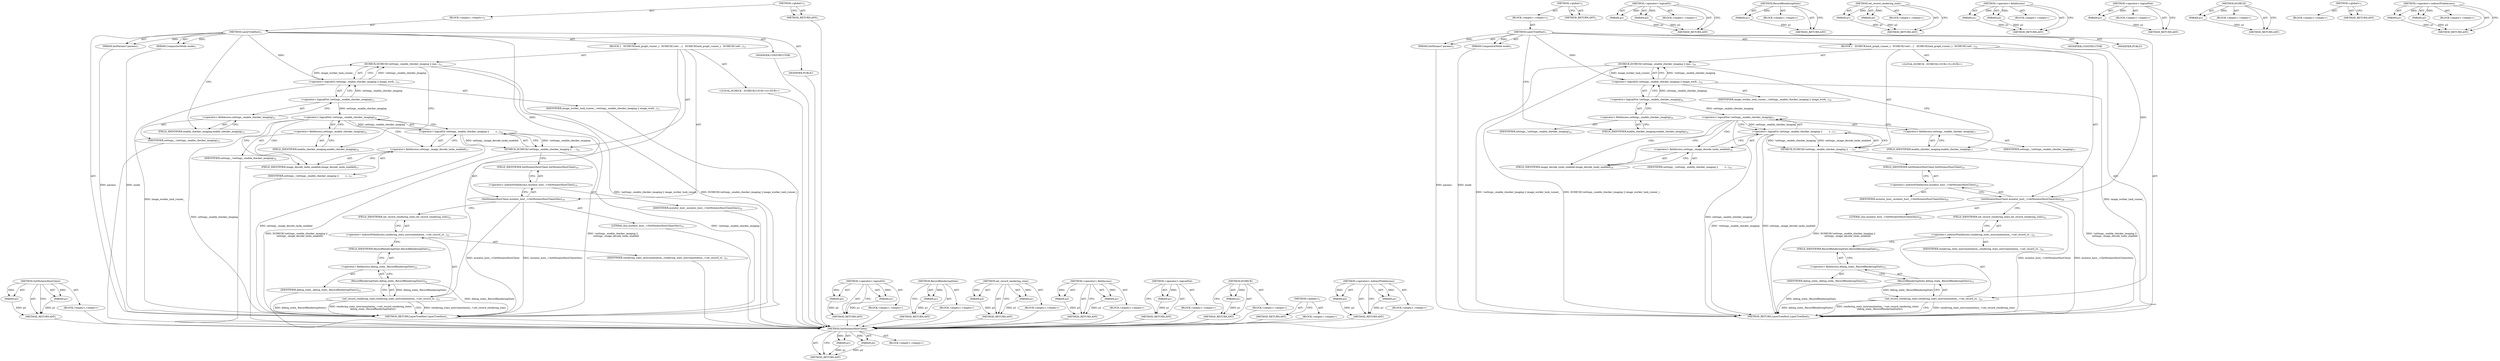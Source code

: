 digraph "&lt;operator&gt;.indirectFieldAccess" {
vulnerable_85 [label=<(METHOD,SetMutatorHostClient)>];
vulnerable_86 [label=<(PARAM,p1)>];
vulnerable_87 [label=<(PARAM,p2)>];
vulnerable_88 [label=<(BLOCK,&lt;empty&gt;,&lt;empty&gt;)>];
vulnerable_89 [label=<(METHOD_RETURN,ANY)>];
vulnerable_6 [label=<(METHOD,&lt;global&gt;)<SUB>1</SUB>>];
vulnerable_7 [label=<(BLOCK,&lt;empty&gt;,&lt;empty&gt;)<SUB>1</SUB>>];
vulnerable_8 [label=<(METHOD,LayerTreeHost)<SUB>1</SUB>>];
vulnerable_9 [label=<(PARAM,InitParams* params)<SUB>1</SUB>>];
vulnerable_10 [label=<(PARAM,CompositorMode mode)<SUB>1</SUB>>];
vulnerable_11 [label=<(BLOCK,{
   DCHECK(task_graph_runner_);
  DCHECK(!sett...,{
   DCHECK(task_graph_runner_);
  DCHECK(!sett...)<SUB>13</SUB>>];
vulnerable_12 [label="<(LOCAL,DCHECK : DCHECK)<SUB>14</SUB>>"];
vulnerable_13 [label=<(DCHECK,DCHECK(!settings_.enable_checker_imaging || ima...)<SUB>15</SUB>>];
vulnerable_14 [label=<(&lt;operator&gt;.logicalOr,!settings_.enable_checker_imaging || image_work...)<SUB>15</SUB>>];
vulnerable_15 [label=<(&lt;operator&gt;.logicalNot,!settings_.enable_checker_imaging)<SUB>15</SUB>>];
vulnerable_16 [label=<(&lt;operator&gt;.fieldAccess,settings_.enable_checker_imaging)<SUB>15</SUB>>];
vulnerable_17 [label=<(IDENTIFIER,settings_,!settings_.enable_checker_imaging)<SUB>15</SUB>>];
vulnerable_18 [label=<(FIELD_IDENTIFIER,enable_checker_imaging,enable_checker_imaging)<SUB>15</SUB>>];
vulnerable_19 [label=<(IDENTIFIER,image_worker_task_runner_,!settings_.enable_checker_imaging || image_work...)<SUB>15</SUB>>];
vulnerable_20 [label=<(DCHECK,DCHECK(!settings_.enable_checker_imaging ||
   ...)<SUB>16</SUB>>];
vulnerable_21 [label=<(&lt;operator&gt;.logicalOr,!settings_.enable_checker_imaging ||
         s...)<SUB>16</SUB>>];
vulnerable_22 [label=<(&lt;operator&gt;.logicalNot,!settings_.enable_checker_imaging)<SUB>16</SUB>>];
vulnerable_23 [label=<(&lt;operator&gt;.fieldAccess,settings_.enable_checker_imaging)<SUB>16</SUB>>];
vulnerable_24 [label=<(IDENTIFIER,settings_,!settings_.enable_checker_imaging)<SUB>16</SUB>>];
vulnerable_25 [label=<(FIELD_IDENTIFIER,enable_checker_imaging,enable_checker_imaging)<SUB>16</SUB>>];
vulnerable_26 [label=<(&lt;operator&gt;.fieldAccess,settings_.image_decode_tasks_enabled)<SUB>17</SUB>>];
vulnerable_27 [label=<(IDENTIFIER,settings_,!settings_.enable_checker_imaging ||
         s...)<SUB>17</SUB>>];
vulnerable_28 [label=<(FIELD_IDENTIFIER,image_decode_tasks_enabled,image_decode_tasks_enabled)<SUB>17</SUB>>];
vulnerable_29 [label=<(SetMutatorHostClient,mutator_host_-&gt;SetMutatorHostClient(this))<SUB>19</SUB>>];
vulnerable_30 [label=<(&lt;operator&gt;.indirectFieldAccess,mutator_host_-&gt;SetMutatorHostClient)<SUB>19</SUB>>];
vulnerable_31 [label=<(IDENTIFIER,mutator_host_,mutator_host_-&gt;SetMutatorHostClient(this))<SUB>19</SUB>>];
vulnerable_32 [label=<(FIELD_IDENTIFIER,SetMutatorHostClient,SetMutatorHostClient)<SUB>19</SUB>>];
vulnerable_33 [label=<(LITERAL,this,mutator_host_-&gt;SetMutatorHostClient(this))<SUB>19</SUB>>];
vulnerable_34 [label=<(set_record_rendering_stats,rendering_stats_instrumentation_-&gt;set_record_re...)<SUB>21</SUB>>];
vulnerable_35 [label=<(&lt;operator&gt;.indirectFieldAccess,rendering_stats_instrumentation_-&gt;set_record_re...)<SUB>21</SUB>>];
vulnerable_36 [label=<(IDENTIFIER,rendering_stats_instrumentation_,rendering_stats_instrumentation_-&gt;set_record_re...)<SUB>21</SUB>>];
vulnerable_37 [label=<(FIELD_IDENTIFIER,set_record_rendering_stats,set_record_rendering_stats)<SUB>21</SUB>>];
vulnerable_38 [label=<(RecordRenderingStats,debug_state_.RecordRenderingStats())<SUB>22</SUB>>];
vulnerable_39 [label=<(&lt;operator&gt;.fieldAccess,debug_state_.RecordRenderingStats)<SUB>22</SUB>>];
vulnerable_40 [label=<(IDENTIFIER,debug_state_,debug_state_.RecordRenderingStats())<SUB>22</SUB>>];
vulnerable_41 [label=<(FIELD_IDENTIFIER,RecordRenderingStats,RecordRenderingStats)<SUB>22</SUB>>];
vulnerable_42 [label=<(MODIFIER,CONSTRUCTOR)>];
vulnerable_43 [label=<(MODIFIER,PUBLIC)>];
vulnerable_44 [label=<(METHOD_RETURN,LayerTreeHost.LayerTreeHost)<SUB>1</SUB>>];
vulnerable_46 [label=<(METHOD_RETURN,ANY)<SUB>1</SUB>>];
vulnerable_71 [label=<(METHOD,&lt;operator&gt;.logicalOr)>];
vulnerable_72 [label=<(PARAM,p1)>];
vulnerable_73 [label=<(PARAM,p2)>];
vulnerable_74 [label=<(BLOCK,&lt;empty&gt;,&lt;empty&gt;)>];
vulnerable_75 [label=<(METHOD_RETURN,ANY)>];
vulnerable_100 [label=<(METHOD,RecordRenderingStats)>];
vulnerable_101 [label=<(PARAM,p1)>];
vulnerable_102 [label=<(BLOCK,&lt;empty&gt;,&lt;empty&gt;)>];
vulnerable_103 [label=<(METHOD_RETURN,ANY)>];
vulnerable_95 [label=<(METHOD,set_record_rendering_stats)>];
vulnerable_96 [label=<(PARAM,p1)>];
vulnerable_97 [label=<(PARAM,p2)>];
vulnerable_98 [label=<(BLOCK,&lt;empty&gt;,&lt;empty&gt;)>];
vulnerable_99 [label=<(METHOD_RETURN,ANY)>];
vulnerable_80 [label=<(METHOD,&lt;operator&gt;.fieldAccess)>];
vulnerable_81 [label=<(PARAM,p1)>];
vulnerable_82 [label=<(PARAM,p2)>];
vulnerable_83 [label=<(BLOCK,&lt;empty&gt;,&lt;empty&gt;)>];
vulnerable_84 [label=<(METHOD_RETURN,ANY)>];
vulnerable_76 [label=<(METHOD,&lt;operator&gt;.logicalNot)>];
vulnerable_77 [label=<(PARAM,p1)>];
vulnerable_78 [label=<(BLOCK,&lt;empty&gt;,&lt;empty&gt;)>];
vulnerable_79 [label=<(METHOD_RETURN,ANY)>];
vulnerable_67 [label=<(METHOD,DCHECK)>];
vulnerable_68 [label=<(PARAM,p1)>];
vulnerable_69 [label=<(BLOCK,&lt;empty&gt;,&lt;empty&gt;)>];
vulnerable_70 [label=<(METHOD_RETURN,ANY)>];
vulnerable_61 [label=<(METHOD,&lt;global&gt;)<SUB>1</SUB>>];
vulnerable_62 [label=<(BLOCK,&lt;empty&gt;,&lt;empty&gt;)>];
vulnerable_63 [label=<(METHOD_RETURN,ANY)>];
vulnerable_90 [label=<(METHOD,&lt;operator&gt;.indirectFieldAccess)>];
vulnerable_91 [label=<(PARAM,p1)>];
vulnerable_92 [label=<(PARAM,p2)>];
vulnerable_93 [label=<(BLOCK,&lt;empty&gt;,&lt;empty&gt;)>];
vulnerable_94 [label=<(METHOD_RETURN,ANY)>];
fixed_85 [label=<(METHOD,SetMutatorHostClient)>];
fixed_86 [label=<(PARAM,p1)>];
fixed_87 [label=<(PARAM,p2)>];
fixed_88 [label=<(BLOCK,&lt;empty&gt;,&lt;empty&gt;)>];
fixed_89 [label=<(METHOD_RETURN,ANY)>];
fixed_6 [label=<(METHOD,&lt;global&gt;)<SUB>1</SUB>>];
fixed_7 [label=<(BLOCK,&lt;empty&gt;,&lt;empty&gt;)<SUB>1</SUB>>];
fixed_8 [label=<(METHOD,LayerTreeHost)<SUB>1</SUB>>];
fixed_9 [label=<(PARAM,InitParams* params)<SUB>1</SUB>>];
fixed_10 [label=<(PARAM,CompositorMode mode)<SUB>1</SUB>>];
fixed_11 [label=<(BLOCK,{
   DCHECK(task_graph_runner_);
  DCHECK(!sett...,{
   DCHECK(task_graph_runner_);
  DCHECK(!sett...)<SUB>14</SUB>>];
fixed_12 [label="<(LOCAL,DCHECK : DCHECK)<SUB>15</SUB>>"];
fixed_13 [label=<(DCHECK,DCHECK(!settings_.enable_checker_imaging || ima...)<SUB>16</SUB>>];
fixed_14 [label=<(&lt;operator&gt;.logicalOr,!settings_.enable_checker_imaging || image_work...)<SUB>16</SUB>>];
fixed_15 [label=<(&lt;operator&gt;.logicalNot,!settings_.enable_checker_imaging)<SUB>16</SUB>>];
fixed_16 [label=<(&lt;operator&gt;.fieldAccess,settings_.enable_checker_imaging)<SUB>16</SUB>>];
fixed_17 [label=<(IDENTIFIER,settings_,!settings_.enable_checker_imaging)<SUB>16</SUB>>];
fixed_18 [label=<(FIELD_IDENTIFIER,enable_checker_imaging,enable_checker_imaging)<SUB>16</SUB>>];
fixed_19 [label=<(IDENTIFIER,image_worker_task_runner_,!settings_.enable_checker_imaging || image_work...)<SUB>16</SUB>>];
fixed_20 [label=<(DCHECK,DCHECK(!settings_.enable_checker_imaging ||
   ...)<SUB>17</SUB>>];
fixed_21 [label=<(&lt;operator&gt;.logicalOr,!settings_.enable_checker_imaging ||
         s...)<SUB>17</SUB>>];
fixed_22 [label=<(&lt;operator&gt;.logicalNot,!settings_.enable_checker_imaging)<SUB>17</SUB>>];
fixed_23 [label=<(&lt;operator&gt;.fieldAccess,settings_.enable_checker_imaging)<SUB>17</SUB>>];
fixed_24 [label=<(IDENTIFIER,settings_,!settings_.enable_checker_imaging)<SUB>17</SUB>>];
fixed_25 [label=<(FIELD_IDENTIFIER,enable_checker_imaging,enable_checker_imaging)<SUB>17</SUB>>];
fixed_26 [label=<(&lt;operator&gt;.fieldAccess,settings_.image_decode_tasks_enabled)<SUB>18</SUB>>];
fixed_27 [label=<(IDENTIFIER,settings_,!settings_.enable_checker_imaging ||
         s...)<SUB>18</SUB>>];
fixed_28 [label=<(FIELD_IDENTIFIER,image_decode_tasks_enabled,image_decode_tasks_enabled)<SUB>18</SUB>>];
fixed_29 [label=<(SetMutatorHostClient,mutator_host_-&gt;SetMutatorHostClient(this))<SUB>20</SUB>>];
fixed_30 [label=<(&lt;operator&gt;.indirectFieldAccess,mutator_host_-&gt;SetMutatorHostClient)<SUB>20</SUB>>];
fixed_31 [label=<(IDENTIFIER,mutator_host_,mutator_host_-&gt;SetMutatorHostClient(this))<SUB>20</SUB>>];
fixed_32 [label=<(FIELD_IDENTIFIER,SetMutatorHostClient,SetMutatorHostClient)<SUB>20</SUB>>];
fixed_33 [label=<(LITERAL,this,mutator_host_-&gt;SetMutatorHostClient(this))<SUB>20</SUB>>];
fixed_34 [label=<(set_record_rendering_stats,rendering_stats_instrumentation_-&gt;set_record_re...)<SUB>22</SUB>>];
fixed_35 [label=<(&lt;operator&gt;.indirectFieldAccess,rendering_stats_instrumentation_-&gt;set_record_re...)<SUB>22</SUB>>];
fixed_36 [label=<(IDENTIFIER,rendering_stats_instrumentation_,rendering_stats_instrumentation_-&gt;set_record_re...)<SUB>22</SUB>>];
fixed_37 [label=<(FIELD_IDENTIFIER,set_record_rendering_stats,set_record_rendering_stats)<SUB>22</SUB>>];
fixed_38 [label=<(RecordRenderingStats,debug_state_.RecordRenderingStats())<SUB>23</SUB>>];
fixed_39 [label=<(&lt;operator&gt;.fieldAccess,debug_state_.RecordRenderingStats)<SUB>23</SUB>>];
fixed_40 [label=<(IDENTIFIER,debug_state_,debug_state_.RecordRenderingStats())<SUB>23</SUB>>];
fixed_41 [label=<(FIELD_IDENTIFIER,RecordRenderingStats,RecordRenderingStats)<SUB>23</SUB>>];
fixed_42 [label=<(MODIFIER,CONSTRUCTOR)>];
fixed_43 [label=<(MODIFIER,PUBLIC)>];
fixed_44 [label=<(METHOD_RETURN,LayerTreeHost.LayerTreeHost)<SUB>1</SUB>>];
fixed_46 [label=<(METHOD_RETURN,ANY)<SUB>1</SUB>>];
fixed_71 [label=<(METHOD,&lt;operator&gt;.logicalOr)>];
fixed_72 [label=<(PARAM,p1)>];
fixed_73 [label=<(PARAM,p2)>];
fixed_74 [label=<(BLOCK,&lt;empty&gt;,&lt;empty&gt;)>];
fixed_75 [label=<(METHOD_RETURN,ANY)>];
fixed_100 [label=<(METHOD,RecordRenderingStats)>];
fixed_101 [label=<(PARAM,p1)>];
fixed_102 [label=<(BLOCK,&lt;empty&gt;,&lt;empty&gt;)>];
fixed_103 [label=<(METHOD_RETURN,ANY)>];
fixed_95 [label=<(METHOD,set_record_rendering_stats)>];
fixed_96 [label=<(PARAM,p1)>];
fixed_97 [label=<(PARAM,p2)>];
fixed_98 [label=<(BLOCK,&lt;empty&gt;,&lt;empty&gt;)>];
fixed_99 [label=<(METHOD_RETURN,ANY)>];
fixed_80 [label=<(METHOD,&lt;operator&gt;.fieldAccess)>];
fixed_81 [label=<(PARAM,p1)>];
fixed_82 [label=<(PARAM,p2)>];
fixed_83 [label=<(BLOCK,&lt;empty&gt;,&lt;empty&gt;)>];
fixed_84 [label=<(METHOD_RETURN,ANY)>];
fixed_76 [label=<(METHOD,&lt;operator&gt;.logicalNot)>];
fixed_77 [label=<(PARAM,p1)>];
fixed_78 [label=<(BLOCK,&lt;empty&gt;,&lt;empty&gt;)>];
fixed_79 [label=<(METHOD_RETURN,ANY)>];
fixed_67 [label=<(METHOD,DCHECK)>];
fixed_68 [label=<(PARAM,p1)>];
fixed_69 [label=<(BLOCK,&lt;empty&gt;,&lt;empty&gt;)>];
fixed_70 [label=<(METHOD_RETURN,ANY)>];
fixed_61 [label=<(METHOD,&lt;global&gt;)<SUB>1</SUB>>];
fixed_62 [label=<(BLOCK,&lt;empty&gt;,&lt;empty&gt;)>];
fixed_63 [label=<(METHOD_RETURN,ANY)>];
fixed_90 [label=<(METHOD,&lt;operator&gt;.indirectFieldAccess)>];
fixed_91 [label=<(PARAM,p1)>];
fixed_92 [label=<(PARAM,p2)>];
fixed_93 [label=<(BLOCK,&lt;empty&gt;,&lt;empty&gt;)>];
fixed_94 [label=<(METHOD_RETURN,ANY)>];
vulnerable_85 -> vulnerable_86  [key=0, label="AST: "];
vulnerable_85 -> vulnerable_86  [key=1, label="DDG: "];
vulnerable_85 -> vulnerable_88  [key=0, label="AST: "];
vulnerable_85 -> vulnerable_87  [key=0, label="AST: "];
vulnerable_85 -> vulnerable_87  [key=1, label="DDG: "];
vulnerable_85 -> vulnerable_89  [key=0, label="AST: "];
vulnerable_85 -> vulnerable_89  [key=1, label="CFG: "];
vulnerable_86 -> vulnerable_89  [key=0, label="DDG: p1"];
vulnerable_87 -> vulnerable_89  [key=0, label="DDG: p2"];
vulnerable_88 -> fixed_85  [key=0];
vulnerable_89 -> fixed_85  [key=0];
vulnerable_6 -> vulnerable_7  [key=0, label="AST: "];
vulnerable_6 -> vulnerable_46  [key=0, label="AST: "];
vulnerable_6 -> vulnerable_46  [key=1, label="CFG: "];
vulnerable_7 -> vulnerable_8  [key=0, label="AST: "];
vulnerable_8 -> vulnerable_9  [key=0, label="AST: "];
vulnerable_8 -> vulnerable_9  [key=1, label="DDG: "];
vulnerable_8 -> vulnerable_10  [key=0, label="AST: "];
vulnerable_8 -> vulnerable_10  [key=1, label="DDG: "];
vulnerable_8 -> vulnerable_11  [key=0, label="AST: "];
vulnerable_8 -> vulnerable_42  [key=0, label="AST: "];
vulnerable_8 -> vulnerable_43  [key=0, label="AST: "];
vulnerable_8 -> vulnerable_44  [key=0, label="AST: "];
vulnerable_8 -> vulnerable_18  [key=0, label="CFG: "];
vulnerable_8 -> vulnerable_29  [key=0, label="DDG: "];
vulnerable_8 -> vulnerable_14  [key=0, label="DDG: "];
vulnerable_9 -> vulnerable_44  [key=0, label="DDG: params"];
vulnerable_10 -> vulnerable_44  [key=0, label="DDG: mode"];
vulnerable_11 -> vulnerable_12  [key=0, label="AST: "];
vulnerable_11 -> vulnerable_13  [key=0, label="AST: "];
vulnerable_11 -> vulnerable_20  [key=0, label="AST: "];
vulnerable_11 -> vulnerable_29  [key=0, label="AST: "];
vulnerable_11 -> vulnerable_34  [key=0, label="AST: "];
vulnerable_12 -> fixed_85  [key=0];
vulnerable_13 -> vulnerable_14  [key=0, label="AST: "];
vulnerable_13 -> vulnerable_25  [key=0, label="CFG: "];
vulnerable_13 -> vulnerable_44  [key=0, label="DDG: !settings_.enable_checker_imaging || image_worker_task_runner_"];
vulnerable_13 -> vulnerable_44  [key=1, label="DDG: DCHECK(!settings_.enable_checker_imaging || image_worker_task_runner_)"];
vulnerable_14 -> vulnerable_15  [key=0, label="AST: "];
vulnerable_14 -> vulnerable_19  [key=0, label="AST: "];
vulnerable_14 -> vulnerable_13  [key=0, label="CFG: "];
vulnerable_14 -> vulnerable_13  [key=1, label="DDG: !settings_.enable_checker_imaging"];
vulnerable_14 -> vulnerable_13  [key=2, label="DDG: image_worker_task_runner_"];
vulnerable_14 -> vulnerable_44  [key=0, label="DDG: image_worker_task_runner_"];
vulnerable_15 -> vulnerable_16  [key=0, label="AST: "];
vulnerable_15 -> vulnerable_14  [key=0, label="CFG: "];
vulnerable_15 -> vulnerable_14  [key=1, label="DDG: settings_.enable_checker_imaging"];
vulnerable_15 -> vulnerable_22  [key=0, label="DDG: settings_.enable_checker_imaging"];
vulnerable_16 -> vulnerable_17  [key=0, label="AST: "];
vulnerable_16 -> vulnerable_18  [key=0, label="AST: "];
vulnerable_16 -> vulnerable_15  [key=0, label="CFG: "];
vulnerable_17 -> fixed_85  [key=0];
vulnerable_18 -> vulnerable_16  [key=0, label="CFG: "];
vulnerable_19 -> fixed_85  [key=0];
vulnerable_20 -> vulnerable_21  [key=0, label="AST: "];
vulnerable_20 -> vulnerable_32  [key=0, label="CFG: "];
vulnerable_20 -> vulnerable_44  [key=0, label="DDG: !settings_.enable_checker_imaging ||
         settings_.image_decode_tasks_enabled"];
vulnerable_20 -> vulnerable_44  [key=1, label="DDG: DCHECK(!settings_.enable_checker_imaging ||
         settings_.image_decode_tasks_enabled)"];
vulnerable_21 -> vulnerable_22  [key=0, label="AST: "];
vulnerable_21 -> vulnerable_26  [key=0, label="AST: "];
vulnerable_21 -> vulnerable_20  [key=0, label="CFG: "];
vulnerable_21 -> vulnerable_20  [key=1, label="DDG: !settings_.enable_checker_imaging"];
vulnerable_21 -> vulnerable_20  [key=2, label="DDG: settings_.image_decode_tasks_enabled"];
vulnerable_21 -> vulnerable_44  [key=0, label="DDG: !settings_.enable_checker_imaging"];
vulnerable_21 -> vulnerable_44  [key=1, label="DDG: settings_.image_decode_tasks_enabled"];
vulnerable_22 -> vulnerable_23  [key=0, label="AST: "];
vulnerable_22 -> vulnerable_21  [key=0, label="CFG: "];
vulnerable_22 -> vulnerable_21  [key=1, label="DDG: settings_.enable_checker_imaging"];
vulnerable_22 -> vulnerable_28  [key=0, label="CFG: "];
vulnerable_22 -> vulnerable_28  [key=1, label="CDG: "];
vulnerable_22 -> vulnerable_44  [key=0, label="DDG: settings_.enable_checker_imaging"];
vulnerable_22 -> vulnerable_26  [key=0, label="CDG: "];
vulnerable_23 -> vulnerable_24  [key=0, label="AST: "];
vulnerable_23 -> vulnerable_25  [key=0, label="AST: "];
vulnerable_23 -> vulnerable_22  [key=0, label="CFG: "];
vulnerable_24 -> fixed_85  [key=0];
vulnerable_25 -> vulnerable_23  [key=0, label="CFG: "];
vulnerable_26 -> vulnerable_27  [key=0, label="AST: "];
vulnerable_26 -> vulnerable_28  [key=0, label="AST: "];
vulnerable_26 -> vulnerable_21  [key=0, label="CFG: "];
vulnerable_27 -> fixed_85  [key=0];
vulnerable_28 -> vulnerable_26  [key=0, label="CFG: "];
vulnerable_29 -> vulnerable_30  [key=0, label="AST: "];
vulnerable_29 -> vulnerable_33  [key=0, label="AST: "];
vulnerable_29 -> vulnerable_37  [key=0, label="CFG: "];
vulnerable_29 -> vulnerable_44  [key=0, label="DDG: mutator_host_-&gt;SetMutatorHostClient"];
vulnerable_29 -> vulnerable_44  [key=1, label="DDG: mutator_host_-&gt;SetMutatorHostClient(this)"];
vulnerable_30 -> vulnerable_31  [key=0, label="AST: "];
vulnerable_30 -> vulnerable_32  [key=0, label="AST: "];
vulnerable_30 -> vulnerable_29  [key=0, label="CFG: "];
vulnerable_31 -> fixed_85  [key=0];
vulnerable_32 -> vulnerable_30  [key=0, label="CFG: "];
vulnerable_33 -> fixed_85  [key=0];
vulnerable_34 -> vulnerable_35  [key=0, label="AST: "];
vulnerable_34 -> vulnerable_38  [key=0, label="AST: "];
vulnerable_34 -> vulnerable_44  [key=0, label="CFG: "];
vulnerable_34 -> vulnerable_44  [key=1, label="DDG: rendering_stats_instrumentation_-&gt;set_record_rendering_stats"];
vulnerable_34 -> vulnerable_44  [key=2, label="DDG: debug_state_.RecordRenderingStats()"];
vulnerable_34 -> vulnerable_44  [key=3, label="DDG: rendering_stats_instrumentation_-&gt;set_record_rendering_stats(
      debug_state_.RecordRenderingStats())"];
vulnerable_35 -> vulnerable_36  [key=0, label="AST: "];
vulnerable_35 -> vulnerable_37  [key=0, label="AST: "];
vulnerable_35 -> vulnerable_41  [key=0, label="CFG: "];
vulnerable_36 -> fixed_85  [key=0];
vulnerable_37 -> vulnerable_35  [key=0, label="CFG: "];
vulnerable_38 -> vulnerable_39  [key=0, label="AST: "];
vulnerable_38 -> vulnerable_34  [key=0, label="CFG: "];
vulnerable_38 -> vulnerable_34  [key=1, label="DDG: debug_state_.RecordRenderingStats"];
vulnerable_38 -> vulnerable_44  [key=0, label="DDG: debug_state_.RecordRenderingStats"];
vulnerable_39 -> vulnerable_40  [key=0, label="AST: "];
vulnerable_39 -> vulnerable_41  [key=0, label="AST: "];
vulnerable_39 -> vulnerable_38  [key=0, label="CFG: "];
vulnerable_40 -> fixed_85  [key=0];
vulnerable_41 -> vulnerable_39  [key=0, label="CFG: "];
vulnerable_42 -> fixed_85  [key=0];
vulnerable_43 -> fixed_85  [key=0];
vulnerable_44 -> fixed_85  [key=0];
vulnerable_46 -> fixed_85  [key=0];
vulnerable_71 -> vulnerable_72  [key=0, label="AST: "];
vulnerable_71 -> vulnerable_72  [key=1, label="DDG: "];
vulnerable_71 -> vulnerable_74  [key=0, label="AST: "];
vulnerable_71 -> vulnerable_73  [key=0, label="AST: "];
vulnerable_71 -> vulnerable_73  [key=1, label="DDG: "];
vulnerable_71 -> vulnerable_75  [key=0, label="AST: "];
vulnerable_71 -> vulnerable_75  [key=1, label="CFG: "];
vulnerable_72 -> vulnerable_75  [key=0, label="DDG: p1"];
vulnerable_73 -> vulnerable_75  [key=0, label="DDG: p2"];
vulnerable_74 -> fixed_85  [key=0];
vulnerable_75 -> fixed_85  [key=0];
vulnerable_100 -> vulnerable_101  [key=0, label="AST: "];
vulnerable_100 -> vulnerable_101  [key=1, label="DDG: "];
vulnerable_100 -> vulnerable_102  [key=0, label="AST: "];
vulnerable_100 -> vulnerable_103  [key=0, label="AST: "];
vulnerable_100 -> vulnerable_103  [key=1, label="CFG: "];
vulnerable_101 -> vulnerable_103  [key=0, label="DDG: p1"];
vulnerable_102 -> fixed_85  [key=0];
vulnerable_103 -> fixed_85  [key=0];
vulnerable_95 -> vulnerable_96  [key=0, label="AST: "];
vulnerable_95 -> vulnerable_96  [key=1, label="DDG: "];
vulnerable_95 -> vulnerable_98  [key=0, label="AST: "];
vulnerable_95 -> vulnerable_97  [key=0, label="AST: "];
vulnerable_95 -> vulnerable_97  [key=1, label="DDG: "];
vulnerable_95 -> vulnerable_99  [key=0, label="AST: "];
vulnerable_95 -> vulnerable_99  [key=1, label="CFG: "];
vulnerable_96 -> vulnerable_99  [key=0, label="DDG: p1"];
vulnerable_97 -> vulnerable_99  [key=0, label="DDG: p2"];
vulnerable_98 -> fixed_85  [key=0];
vulnerable_99 -> fixed_85  [key=0];
vulnerable_80 -> vulnerable_81  [key=0, label="AST: "];
vulnerable_80 -> vulnerable_81  [key=1, label="DDG: "];
vulnerable_80 -> vulnerable_83  [key=0, label="AST: "];
vulnerable_80 -> vulnerable_82  [key=0, label="AST: "];
vulnerable_80 -> vulnerable_82  [key=1, label="DDG: "];
vulnerable_80 -> vulnerable_84  [key=0, label="AST: "];
vulnerable_80 -> vulnerable_84  [key=1, label="CFG: "];
vulnerable_81 -> vulnerable_84  [key=0, label="DDG: p1"];
vulnerable_82 -> vulnerable_84  [key=0, label="DDG: p2"];
vulnerable_83 -> fixed_85  [key=0];
vulnerable_84 -> fixed_85  [key=0];
vulnerable_76 -> vulnerable_77  [key=0, label="AST: "];
vulnerable_76 -> vulnerable_77  [key=1, label="DDG: "];
vulnerable_76 -> vulnerable_78  [key=0, label="AST: "];
vulnerable_76 -> vulnerable_79  [key=0, label="AST: "];
vulnerable_76 -> vulnerable_79  [key=1, label="CFG: "];
vulnerable_77 -> vulnerable_79  [key=0, label="DDG: p1"];
vulnerable_78 -> fixed_85  [key=0];
vulnerable_79 -> fixed_85  [key=0];
vulnerable_67 -> vulnerable_68  [key=0, label="AST: "];
vulnerable_67 -> vulnerable_68  [key=1, label="DDG: "];
vulnerable_67 -> vulnerable_69  [key=0, label="AST: "];
vulnerable_67 -> vulnerable_70  [key=0, label="AST: "];
vulnerable_67 -> vulnerable_70  [key=1, label="CFG: "];
vulnerable_68 -> vulnerable_70  [key=0, label="DDG: p1"];
vulnerable_69 -> fixed_85  [key=0];
vulnerable_70 -> fixed_85  [key=0];
vulnerable_61 -> vulnerable_62  [key=0, label="AST: "];
vulnerable_61 -> vulnerable_63  [key=0, label="AST: "];
vulnerable_61 -> vulnerable_63  [key=1, label="CFG: "];
vulnerable_62 -> fixed_85  [key=0];
vulnerable_63 -> fixed_85  [key=0];
vulnerable_90 -> vulnerable_91  [key=0, label="AST: "];
vulnerable_90 -> vulnerable_91  [key=1, label="DDG: "];
vulnerable_90 -> vulnerable_93  [key=0, label="AST: "];
vulnerable_90 -> vulnerable_92  [key=0, label="AST: "];
vulnerable_90 -> vulnerable_92  [key=1, label="DDG: "];
vulnerable_90 -> vulnerable_94  [key=0, label="AST: "];
vulnerable_90 -> vulnerable_94  [key=1, label="CFG: "];
vulnerable_91 -> vulnerable_94  [key=0, label="DDG: p1"];
vulnerable_92 -> vulnerable_94  [key=0, label="DDG: p2"];
vulnerable_93 -> fixed_85  [key=0];
vulnerable_94 -> fixed_85  [key=0];
fixed_85 -> fixed_86  [key=0, label="AST: "];
fixed_85 -> fixed_86  [key=1, label="DDG: "];
fixed_85 -> fixed_88  [key=0, label="AST: "];
fixed_85 -> fixed_87  [key=0, label="AST: "];
fixed_85 -> fixed_87  [key=1, label="DDG: "];
fixed_85 -> fixed_89  [key=0, label="AST: "];
fixed_85 -> fixed_89  [key=1, label="CFG: "];
fixed_86 -> fixed_89  [key=0, label="DDG: p1"];
fixed_87 -> fixed_89  [key=0, label="DDG: p2"];
fixed_6 -> fixed_7  [key=0, label="AST: "];
fixed_6 -> fixed_46  [key=0, label="AST: "];
fixed_6 -> fixed_46  [key=1, label="CFG: "];
fixed_7 -> fixed_8  [key=0, label="AST: "];
fixed_8 -> fixed_9  [key=0, label="AST: "];
fixed_8 -> fixed_9  [key=1, label="DDG: "];
fixed_8 -> fixed_10  [key=0, label="AST: "];
fixed_8 -> fixed_10  [key=1, label="DDG: "];
fixed_8 -> fixed_11  [key=0, label="AST: "];
fixed_8 -> fixed_42  [key=0, label="AST: "];
fixed_8 -> fixed_43  [key=0, label="AST: "];
fixed_8 -> fixed_44  [key=0, label="AST: "];
fixed_8 -> fixed_18  [key=0, label="CFG: "];
fixed_8 -> fixed_29  [key=0, label="DDG: "];
fixed_8 -> fixed_14  [key=0, label="DDG: "];
fixed_9 -> fixed_44  [key=0, label="DDG: params"];
fixed_10 -> fixed_44  [key=0, label="DDG: mode"];
fixed_11 -> fixed_12  [key=0, label="AST: "];
fixed_11 -> fixed_13  [key=0, label="AST: "];
fixed_11 -> fixed_20  [key=0, label="AST: "];
fixed_11 -> fixed_29  [key=0, label="AST: "];
fixed_11 -> fixed_34  [key=0, label="AST: "];
fixed_13 -> fixed_14  [key=0, label="AST: "];
fixed_13 -> fixed_25  [key=0, label="CFG: "];
fixed_13 -> fixed_44  [key=0, label="DDG: !settings_.enable_checker_imaging || image_worker_task_runner_"];
fixed_13 -> fixed_44  [key=1, label="DDG: DCHECK(!settings_.enable_checker_imaging || image_worker_task_runner_)"];
fixed_14 -> fixed_15  [key=0, label="AST: "];
fixed_14 -> fixed_19  [key=0, label="AST: "];
fixed_14 -> fixed_13  [key=0, label="CFG: "];
fixed_14 -> fixed_13  [key=1, label="DDG: !settings_.enable_checker_imaging"];
fixed_14 -> fixed_13  [key=2, label="DDG: image_worker_task_runner_"];
fixed_14 -> fixed_44  [key=0, label="DDG: image_worker_task_runner_"];
fixed_15 -> fixed_16  [key=0, label="AST: "];
fixed_15 -> fixed_14  [key=0, label="CFG: "];
fixed_15 -> fixed_14  [key=1, label="DDG: settings_.enable_checker_imaging"];
fixed_15 -> fixed_22  [key=0, label="DDG: settings_.enable_checker_imaging"];
fixed_16 -> fixed_17  [key=0, label="AST: "];
fixed_16 -> fixed_18  [key=0, label="AST: "];
fixed_16 -> fixed_15  [key=0, label="CFG: "];
fixed_18 -> fixed_16  [key=0, label="CFG: "];
fixed_20 -> fixed_21  [key=0, label="AST: "];
fixed_20 -> fixed_32  [key=0, label="CFG: "];
fixed_20 -> fixed_44  [key=0, label="DDG: !settings_.enable_checker_imaging ||
         settings_.image_decode_tasks_enabled"];
fixed_20 -> fixed_44  [key=1, label="DDG: DCHECK(!settings_.enable_checker_imaging ||
         settings_.image_decode_tasks_enabled)"];
fixed_21 -> fixed_22  [key=0, label="AST: "];
fixed_21 -> fixed_26  [key=0, label="AST: "];
fixed_21 -> fixed_20  [key=0, label="CFG: "];
fixed_21 -> fixed_20  [key=1, label="DDG: !settings_.enable_checker_imaging"];
fixed_21 -> fixed_20  [key=2, label="DDG: settings_.image_decode_tasks_enabled"];
fixed_21 -> fixed_44  [key=0, label="DDG: !settings_.enable_checker_imaging"];
fixed_21 -> fixed_44  [key=1, label="DDG: settings_.image_decode_tasks_enabled"];
fixed_22 -> fixed_23  [key=0, label="AST: "];
fixed_22 -> fixed_21  [key=0, label="CFG: "];
fixed_22 -> fixed_21  [key=1, label="DDG: settings_.enable_checker_imaging"];
fixed_22 -> fixed_28  [key=0, label="CFG: "];
fixed_22 -> fixed_28  [key=1, label="CDG: "];
fixed_22 -> fixed_44  [key=0, label="DDG: settings_.enable_checker_imaging"];
fixed_22 -> fixed_26  [key=0, label="CDG: "];
fixed_23 -> fixed_24  [key=0, label="AST: "];
fixed_23 -> fixed_25  [key=0, label="AST: "];
fixed_23 -> fixed_22  [key=0, label="CFG: "];
fixed_25 -> fixed_23  [key=0, label="CFG: "];
fixed_26 -> fixed_27  [key=0, label="AST: "];
fixed_26 -> fixed_28  [key=0, label="AST: "];
fixed_26 -> fixed_21  [key=0, label="CFG: "];
fixed_28 -> fixed_26  [key=0, label="CFG: "];
fixed_29 -> fixed_30  [key=0, label="AST: "];
fixed_29 -> fixed_33  [key=0, label="AST: "];
fixed_29 -> fixed_37  [key=0, label="CFG: "];
fixed_29 -> fixed_44  [key=0, label="DDG: mutator_host_-&gt;SetMutatorHostClient"];
fixed_29 -> fixed_44  [key=1, label="DDG: mutator_host_-&gt;SetMutatorHostClient(this)"];
fixed_30 -> fixed_31  [key=0, label="AST: "];
fixed_30 -> fixed_32  [key=0, label="AST: "];
fixed_30 -> fixed_29  [key=0, label="CFG: "];
fixed_32 -> fixed_30  [key=0, label="CFG: "];
fixed_34 -> fixed_35  [key=0, label="AST: "];
fixed_34 -> fixed_38  [key=0, label="AST: "];
fixed_34 -> fixed_44  [key=0, label="CFG: "];
fixed_34 -> fixed_44  [key=1, label="DDG: rendering_stats_instrumentation_-&gt;set_record_rendering_stats"];
fixed_34 -> fixed_44  [key=2, label="DDG: debug_state_.RecordRenderingStats()"];
fixed_34 -> fixed_44  [key=3, label="DDG: rendering_stats_instrumentation_-&gt;set_record_rendering_stats(
      debug_state_.RecordRenderingStats())"];
fixed_35 -> fixed_36  [key=0, label="AST: "];
fixed_35 -> fixed_37  [key=0, label="AST: "];
fixed_35 -> fixed_41  [key=0, label="CFG: "];
fixed_37 -> fixed_35  [key=0, label="CFG: "];
fixed_38 -> fixed_39  [key=0, label="AST: "];
fixed_38 -> fixed_34  [key=0, label="CFG: "];
fixed_38 -> fixed_34  [key=1, label="DDG: debug_state_.RecordRenderingStats"];
fixed_38 -> fixed_44  [key=0, label="DDG: debug_state_.RecordRenderingStats"];
fixed_39 -> fixed_40  [key=0, label="AST: "];
fixed_39 -> fixed_41  [key=0, label="AST: "];
fixed_39 -> fixed_38  [key=0, label="CFG: "];
fixed_41 -> fixed_39  [key=0, label="CFG: "];
fixed_71 -> fixed_72  [key=0, label="AST: "];
fixed_71 -> fixed_72  [key=1, label="DDG: "];
fixed_71 -> fixed_74  [key=0, label="AST: "];
fixed_71 -> fixed_73  [key=0, label="AST: "];
fixed_71 -> fixed_73  [key=1, label="DDG: "];
fixed_71 -> fixed_75  [key=0, label="AST: "];
fixed_71 -> fixed_75  [key=1, label="CFG: "];
fixed_72 -> fixed_75  [key=0, label="DDG: p1"];
fixed_73 -> fixed_75  [key=0, label="DDG: p2"];
fixed_100 -> fixed_101  [key=0, label="AST: "];
fixed_100 -> fixed_101  [key=1, label="DDG: "];
fixed_100 -> fixed_102  [key=0, label="AST: "];
fixed_100 -> fixed_103  [key=0, label="AST: "];
fixed_100 -> fixed_103  [key=1, label="CFG: "];
fixed_101 -> fixed_103  [key=0, label="DDG: p1"];
fixed_95 -> fixed_96  [key=0, label="AST: "];
fixed_95 -> fixed_96  [key=1, label="DDG: "];
fixed_95 -> fixed_98  [key=0, label="AST: "];
fixed_95 -> fixed_97  [key=0, label="AST: "];
fixed_95 -> fixed_97  [key=1, label="DDG: "];
fixed_95 -> fixed_99  [key=0, label="AST: "];
fixed_95 -> fixed_99  [key=1, label="CFG: "];
fixed_96 -> fixed_99  [key=0, label="DDG: p1"];
fixed_97 -> fixed_99  [key=0, label="DDG: p2"];
fixed_80 -> fixed_81  [key=0, label="AST: "];
fixed_80 -> fixed_81  [key=1, label="DDG: "];
fixed_80 -> fixed_83  [key=0, label="AST: "];
fixed_80 -> fixed_82  [key=0, label="AST: "];
fixed_80 -> fixed_82  [key=1, label="DDG: "];
fixed_80 -> fixed_84  [key=0, label="AST: "];
fixed_80 -> fixed_84  [key=1, label="CFG: "];
fixed_81 -> fixed_84  [key=0, label="DDG: p1"];
fixed_82 -> fixed_84  [key=0, label="DDG: p2"];
fixed_76 -> fixed_77  [key=0, label="AST: "];
fixed_76 -> fixed_77  [key=1, label="DDG: "];
fixed_76 -> fixed_78  [key=0, label="AST: "];
fixed_76 -> fixed_79  [key=0, label="AST: "];
fixed_76 -> fixed_79  [key=1, label="CFG: "];
fixed_77 -> fixed_79  [key=0, label="DDG: p1"];
fixed_67 -> fixed_68  [key=0, label="AST: "];
fixed_67 -> fixed_68  [key=1, label="DDG: "];
fixed_67 -> fixed_69  [key=0, label="AST: "];
fixed_67 -> fixed_70  [key=0, label="AST: "];
fixed_67 -> fixed_70  [key=1, label="CFG: "];
fixed_68 -> fixed_70  [key=0, label="DDG: p1"];
fixed_61 -> fixed_62  [key=0, label="AST: "];
fixed_61 -> fixed_63  [key=0, label="AST: "];
fixed_61 -> fixed_63  [key=1, label="CFG: "];
fixed_90 -> fixed_91  [key=0, label="AST: "];
fixed_90 -> fixed_91  [key=1, label="DDG: "];
fixed_90 -> fixed_93  [key=0, label="AST: "];
fixed_90 -> fixed_92  [key=0, label="AST: "];
fixed_90 -> fixed_92  [key=1, label="DDG: "];
fixed_90 -> fixed_94  [key=0, label="AST: "];
fixed_90 -> fixed_94  [key=1, label="CFG: "];
fixed_91 -> fixed_94  [key=0, label="DDG: p1"];
fixed_92 -> fixed_94  [key=0, label="DDG: p2"];
}
